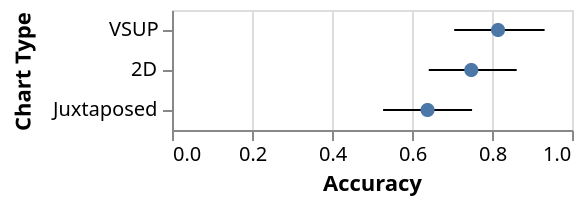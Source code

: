 {
  "$schema": "https://vega.github.io/schema/vega-lite/v2.json",
  "data": {
    "values": [
      {
        "type": "VSUP",
        "mean": 0.815068493150685,
        "ci1": 0.7054794520547946,
        "ci2": 0.9315068493150684
      },
      {
        "type": "2D",
        "mean": 0.74822695035461,
        "ci1": 0.6418439716312057,
        "ci2": 0.8617021276595744
      },
      {
        "type": "Juxtaposed",
        "mean": 0.6388888888888888,
        "ci1": 0.5277777777777778,
        "ci2": 0.7501736111111109
      }
    ]
  },
  "layer": [
    {
      "mark": "rule",
      "encoding": {
        "y": {
          "field": "type",
          "type": "ordinal",
          "axis": {
            "title": "Chart Type",
            "titlePadding": 10
          },
          "scale": {"domain": ["VSUP","2D","Juxtaposed"]}
        },
        "x": {
          "field": "ci1",
          "type": "quantitative",
          "axis": {
            "title": "Accuracy"
          }
        },
        "x2": {"field": "ci2","type": "quantitative"}
      }
    },
    {
      "mark": "circle",
      "encoding": {
        "y": {
          "field": "type",
          "type": "ordinal",
          "scale": {"domain": ["Juxtaposed","2D","VSUP"]}
        },
        "x": {"field": "mean","type": "quantitative"},
        "opacity": {"value": 1},
        "size": {"value": 50}
      }
    }
  ]
}